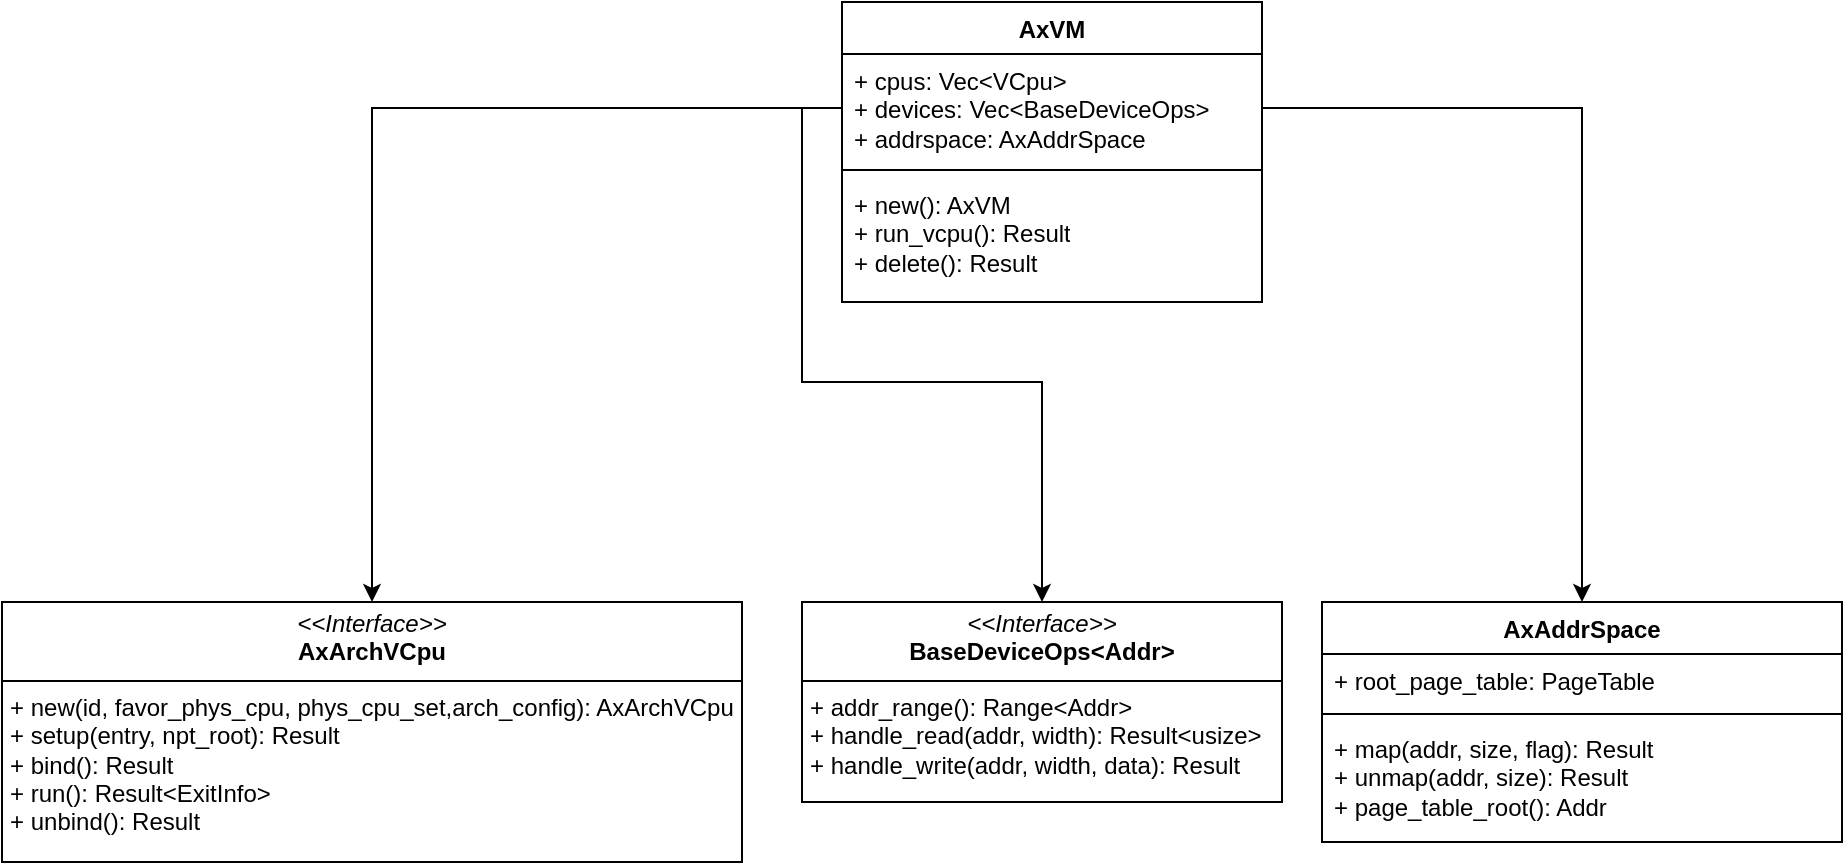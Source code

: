<mxfile version="26.2.9">
  <diagram name="Page-1" id="WPZt4TTAz4Ni4YXsCyxv">
    <mxGraphModel dx="1798" dy="644" grid="1" gridSize="10" guides="1" tooltips="1" connect="1" arrows="1" fold="1" page="1" pageScale="1" pageWidth="850" pageHeight="1100" math="0" shadow="0">
      <root>
        <mxCell id="0" />
        <mxCell id="1" parent="0" />
        <mxCell id="Gc96LXDyXN0XG7VzX-cT-1" value="&lt;p style=&quot;margin:0px;margin-top:4px;text-align:center;&quot;&gt;&lt;i&gt;&amp;lt;&amp;lt;Interface&amp;gt;&amp;gt;&lt;/i&gt;&lt;br&gt;&lt;b&gt;BaseDeviceOps&amp;lt;Addr&amp;gt;&lt;/b&gt;&lt;/p&gt;&lt;hr size=&quot;1&quot; style=&quot;border-style:solid;&quot;&gt;&lt;p style=&quot;margin:0px;margin-left:4px;&quot;&gt;+ addr_range(): Range&amp;lt;Addr&amp;gt;&lt;/p&gt;&lt;p style=&quot;margin:0px;margin-left:4px;&quot;&gt;+ handle_read(addr, width): Result&amp;lt;usize&amp;gt;&lt;/p&gt;&lt;p style=&quot;margin:0px;margin-left:4px;&quot;&gt;+ handle_write(addr, width, data): Result&lt;/p&gt;" style="verticalAlign=top;align=left;overflow=fill;html=1;whiteSpace=wrap;" vertex="1" parent="1">
          <mxGeometry x="390" y="440" width="240" height="100" as="geometry" />
        </mxCell>
        <mxCell id="Gc96LXDyXN0XG7VzX-cT-2" value="&lt;p style=&quot;margin:0px;margin-top:4px;text-align:center;&quot;&gt;&lt;i&gt;&amp;lt;&amp;lt;Interface&amp;gt;&amp;gt;&lt;/i&gt;&lt;br&gt;&lt;b&gt;AxArchVCpu&lt;/b&gt;&lt;/p&gt;&lt;hr size=&quot;1&quot; style=&quot;border-style:solid;&quot;&gt;&lt;p style=&quot;margin:0px;margin-left:4px;&quot;&gt;+ new(id, favor_phys_cpu, phys_cpu_set,arch_config): AxArchVCpu&lt;br&gt;+ setup(entry, npt_root): Result&lt;/p&gt;&lt;p style=&quot;margin:0px;margin-left:4px;&quot;&gt;+ bind(): Result&lt;/p&gt;&lt;p style=&quot;margin:0px;margin-left:4px;&quot;&gt;+ run(): Result&amp;lt;ExitInfo&amp;gt;&lt;/p&gt;&lt;p style=&quot;margin:0px;margin-left:4px;&quot;&gt;+ unbind(): Result&lt;/p&gt;" style="verticalAlign=top;align=left;overflow=fill;html=1;whiteSpace=wrap;" vertex="1" parent="1">
          <mxGeometry x="-10" y="440" width="370" height="130" as="geometry" />
        </mxCell>
        <mxCell id="Gc96LXDyXN0XG7VzX-cT-3" value="AxAddrSpace" style="swimlane;fontStyle=1;align=center;verticalAlign=top;childLayout=stackLayout;horizontal=1;startSize=26;horizontalStack=0;resizeParent=1;resizeParentMax=0;resizeLast=0;collapsible=1;marginBottom=0;whiteSpace=wrap;html=1;" vertex="1" parent="1">
          <mxGeometry x="650" y="440" width="260" height="120" as="geometry" />
        </mxCell>
        <mxCell id="Gc96LXDyXN0XG7VzX-cT-4" value="+ root_page_table: PageTable" style="text;strokeColor=none;fillColor=none;align=left;verticalAlign=top;spacingLeft=4;spacingRight=4;overflow=hidden;rotatable=0;points=[[0,0.5],[1,0.5]];portConstraint=eastwest;whiteSpace=wrap;html=1;" vertex="1" parent="Gc96LXDyXN0XG7VzX-cT-3">
          <mxGeometry y="26" width="260" height="26" as="geometry" />
        </mxCell>
        <mxCell id="Gc96LXDyXN0XG7VzX-cT-5" value="" style="line;strokeWidth=1;fillColor=none;align=left;verticalAlign=middle;spacingTop=-1;spacingLeft=3;spacingRight=3;rotatable=0;labelPosition=right;points=[];portConstraint=eastwest;strokeColor=inherit;" vertex="1" parent="Gc96LXDyXN0XG7VzX-cT-3">
          <mxGeometry y="52" width="260" height="8" as="geometry" />
        </mxCell>
        <mxCell id="Gc96LXDyXN0XG7VzX-cT-6" value="+ map(addr, size, flag): Result&lt;div&gt;+ unmap(addr, size): Result&lt;/div&gt;&lt;div&gt;+ page_table_root(): Addr&lt;/div&gt;" style="text;strokeColor=none;fillColor=none;align=left;verticalAlign=top;spacingLeft=4;spacingRight=4;overflow=hidden;rotatable=0;points=[[0,0.5],[1,0.5]];portConstraint=eastwest;whiteSpace=wrap;html=1;" vertex="1" parent="Gc96LXDyXN0XG7VzX-cT-3">
          <mxGeometry y="60" width="260" height="60" as="geometry" />
        </mxCell>
        <mxCell id="Gc96LXDyXN0XG7VzX-cT-7" value="AxVM" style="swimlane;fontStyle=1;align=center;verticalAlign=top;childLayout=stackLayout;horizontal=1;startSize=26;horizontalStack=0;resizeParent=1;resizeParentMax=0;resizeLast=0;collapsible=1;marginBottom=0;whiteSpace=wrap;html=1;" vertex="1" parent="1">
          <mxGeometry x="410" y="140" width="210" height="150" as="geometry" />
        </mxCell>
        <mxCell id="Gc96LXDyXN0XG7VzX-cT-8" value="+ cpus: Vec&amp;lt;VCpu&amp;gt;&lt;div&gt;+ devices: Vec&amp;lt;BaseDeviceOps&amp;gt;&lt;/div&gt;&lt;div&gt;+ addrspace: AxAddrSpace&lt;/div&gt;" style="text;strokeColor=none;fillColor=none;align=left;verticalAlign=top;spacingLeft=4;spacingRight=4;overflow=hidden;rotatable=0;points=[[0,0.5],[1,0.5]];portConstraint=eastwest;whiteSpace=wrap;html=1;" vertex="1" parent="Gc96LXDyXN0XG7VzX-cT-7">
          <mxGeometry y="26" width="210" height="54" as="geometry" />
        </mxCell>
        <mxCell id="Gc96LXDyXN0XG7VzX-cT-9" value="" style="line;strokeWidth=1;fillColor=none;align=left;verticalAlign=middle;spacingTop=-1;spacingLeft=3;spacingRight=3;rotatable=0;labelPosition=right;points=[];portConstraint=eastwest;strokeColor=inherit;" vertex="1" parent="Gc96LXDyXN0XG7VzX-cT-7">
          <mxGeometry y="80" width="210" height="8" as="geometry" />
        </mxCell>
        <mxCell id="Gc96LXDyXN0XG7VzX-cT-10" value="+ new(): AxVM&lt;div&gt;+ run_vcpu(): Result&lt;/div&gt;&lt;div&gt;+ delete(): Result&lt;/div&gt;" style="text;strokeColor=none;fillColor=none;align=left;verticalAlign=top;spacingLeft=4;spacingRight=4;overflow=hidden;rotatable=0;points=[[0,0.5],[1,0.5]];portConstraint=eastwest;whiteSpace=wrap;html=1;" vertex="1" parent="Gc96LXDyXN0XG7VzX-cT-7">
          <mxGeometry y="88" width="210" height="62" as="geometry" />
        </mxCell>
        <mxCell id="Gc96LXDyXN0XG7VzX-cT-11" style="edgeStyle=orthogonalEdgeStyle;rounded=0;orthogonalLoop=1;jettySize=auto;html=1;entryX=0.5;entryY=0;entryDx=0;entryDy=0;" edge="1" parent="1" source="Gc96LXDyXN0XG7VzX-cT-8" target="Gc96LXDyXN0XG7VzX-cT-2">
          <mxGeometry relative="1" as="geometry">
            <mxPoint x="240" y="280" as="targetPoint" />
          </mxGeometry>
        </mxCell>
        <mxCell id="Gc96LXDyXN0XG7VzX-cT-12" style="edgeStyle=orthogonalEdgeStyle;rounded=0;orthogonalLoop=1;jettySize=auto;html=1;" edge="1" parent="1" source="Gc96LXDyXN0XG7VzX-cT-8" target="Gc96LXDyXN0XG7VzX-cT-1">
          <mxGeometry relative="1" as="geometry" />
        </mxCell>
        <mxCell id="Gc96LXDyXN0XG7VzX-cT-13" style="edgeStyle=orthogonalEdgeStyle;rounded=0;orthogonalLoop=1;jettySize=auto;html=1;exitX=1;exitY=0.5;exitDx=0;exitDy=0;entryX=0.5;entryY=0;entryDx=0;entryDy=0;" edge="1" parent="1" source="Gc96LXDyXN0XG7VzX-cT-8" target="Gc96LXDyXN0XG7VzX-cT-3">
          <mxGeometry relative="1" as="geometry" />
        </mxCell>
      </root>
    </mxGraphModel>
  </diagram>
</mxfile>
